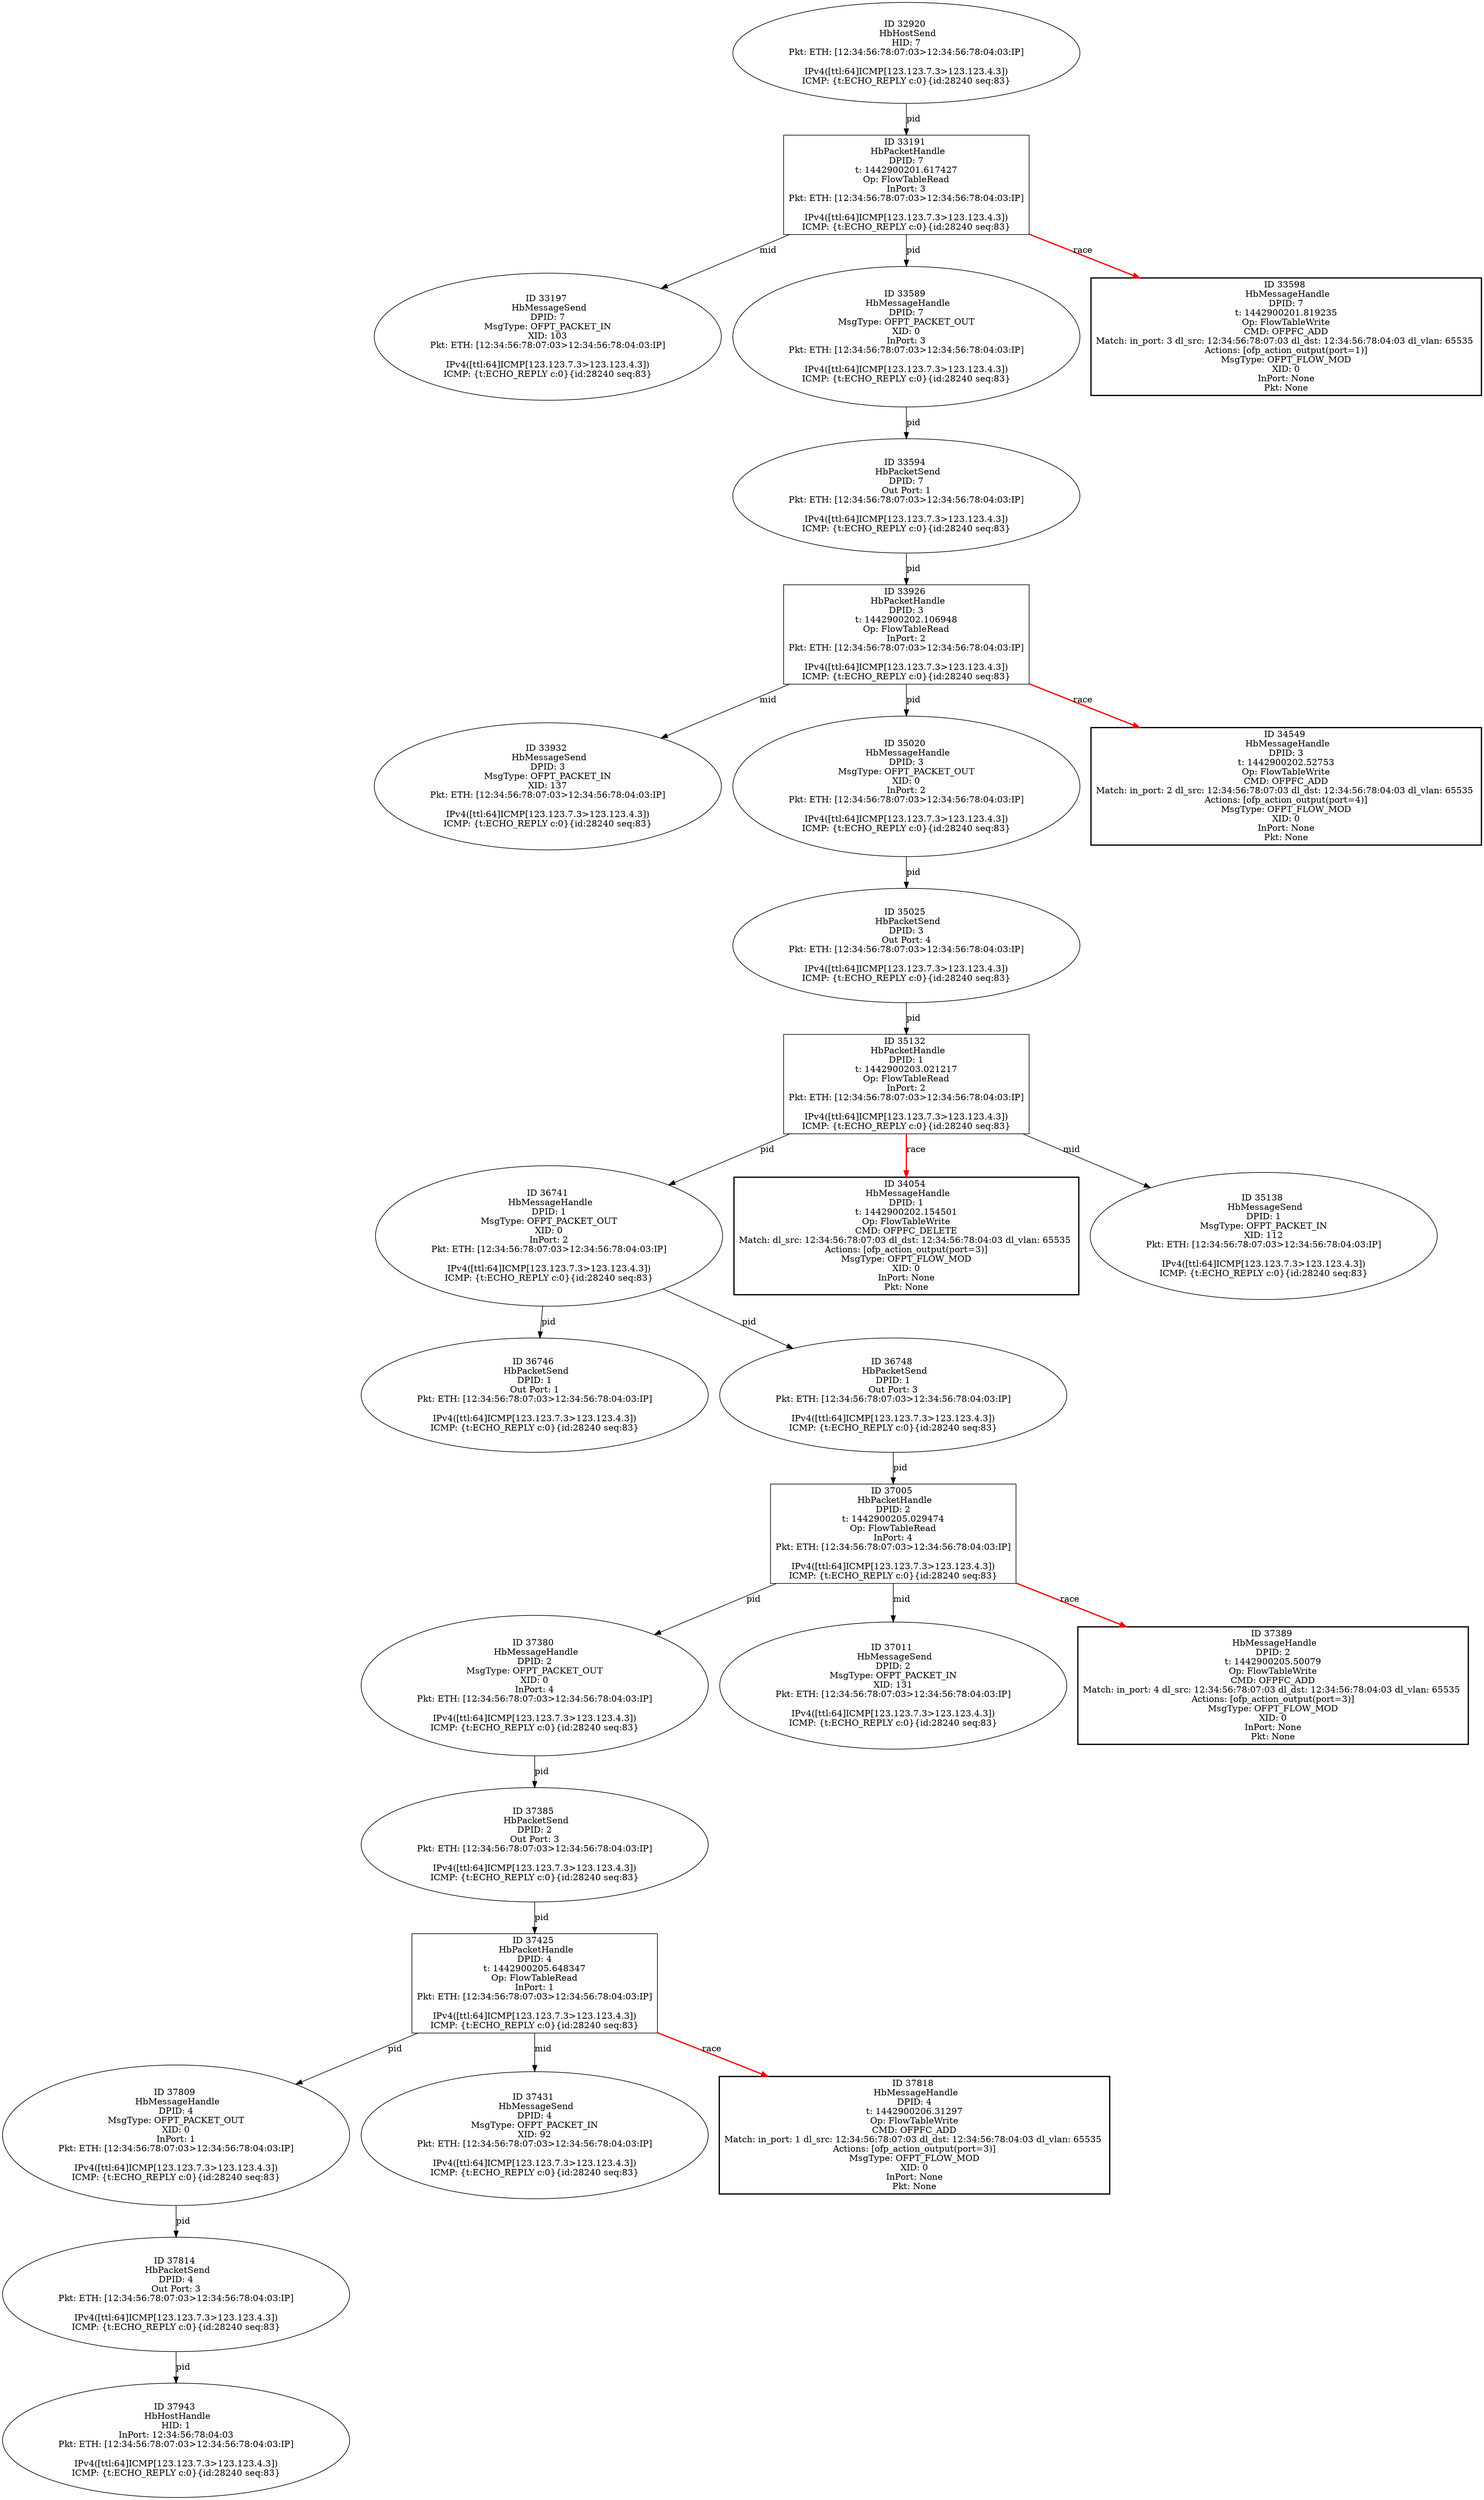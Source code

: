 strict digraph G {
37380 [shape=oval, event=<hb_events.HbMessageHandle object at 0x10fb43b50>, label="ID 37380 
 HbMessageHandle
DPID: 2
MsgType: OFPT_PACKET_OUT
XID: 0
InPort: 4
Pkt: ETH: [12:34:56:78:07:03>12:34:56:78:04:03:IP]

IPv4([ttl:64]ICMP[123.123.7.3>123.123.4.3])
ICMP: {t:ECHO_REPLY c:0}{id:28240 seq:83}"];
36741 [shape=oval, event=<hb_events.HbMessageHandle object at 0x10f80ea90>, label="ID 36741 
 HbMessageHandle
DPID: 1
MsgType: OFPT_PACKET_OUT
XID: 0
InPort: 2
Pkt: ETH: [12:34:56:78:07:03>12:34:56:78:04:03:IP]

IPv4([ttl:64]ICMP[123.123.7.3>123.123.4.3])
ICMP: {t:ECHO_REPLY c:0}{id:28240 seq:83}"];
33926 [shape=box, event=<hb_events.HbPacketHandle object at 0x10ed95c10>, label="ID 33926 
 HbPacketHandle
DPID: 3
t: 1442900202.106948
Op: FlowTableRead
InPort: 2
Pkt: ETH: [12:34:56:78:07:03>12:34:56:78:04:03:IP]

IPv4([ttl:64]ICMP[123.123.7.3>123.123.4.3])
ICMP: {t:ECHO_REPLY c:0}{id:28240 seq:83}"];
37385 [shape=oval, event=<hb_events.HbPacketSend object at 0x10fb61150>, label="ID 37385 
 HbPacketSend
DPID: 2
Out Port: 3
Pkt: ETH: [12:34:56:78:07:03>12:34:56:78:04:03:IP]

IPv4([ttl:64]ICMP[123.123.7.3>123.123.4.3])
ICMP: {t:ECHO_REPLY c:0}{id:28240 seq:83}"];
36746 [shape=oval, event=<hb_events.HbPacketSend object at 0x10f81ae50>, label="ID 36746 
 HbPacketSend
DPID: 1
Out Port: 1
Pkt: ETH: [12:34:56:78:07:03>12:34:56:78:04:03:IP]

IPv4([ttl:64]ICMP[123.123.7.3>123.123.4.3])
ICMP: {t:ECHO_REPLY c:0}{id:28240 seq:83}"];
36748 [shape=oval, event=<hb_events.HbPacketSend object at 0x10f81af90>, label="ID 36748 
 HbPacketSend
DPID: 1
Out Port: 3
Pkt: ETH: [12:34:56:78:07:03>12:34:56:78:04:03:IP]

IPv4([ttl:64]ICMP[123.123.7.3>123.123.4.3])
ICMP: {t:ECHO_REPLY c:0}{id:28240 seq:83}"];
37005 [shape=box, event=<hb_events.HbPacketHandle object at 0x10f97ae90>, label="ID 37005 
 HbPacketHandle
DPID: 2
t: 1442900205.029474
Op: FlowTableRead
InPort: 4
Pkt: ETH: [12:34:56:78:07:03>12:34:56:78:04:03:IP]

IPv4([ttl:64]ICMP[123.123.7.3>123.123.4.3])
ICMP: {t:ECHO_REPLY c:0}{id:28240 seq:83}"];
37011 [shape=oval, event=<hb_events.HbMessageSend object at 0x10f97a8d0>, label="ID 37011 
 HbMessageSend
DPID: 2
MsgType: OFPT_PACKET_IN
XID: 131
Pkt: ETH: [12:34:56:78:07:03>12:34:56:78:04:03:IP]

IPv4([ttl:64]ICMP[123.123.7.3>123.123.4.3])
ICMP: {t:ECHO_REPLY c:0}{id:28240 seq:83}"];
32920 [shape=oval, event=<hb_events.HbHostSend object at 0x10ebdfa10>, label="ID 32920 
 HbHostSend
HID: 7
Pkt: ETH: [12:34:56:78:07:03>12:34:56:78:04:03:IP]

IPv4([ttl:64]ICMP[123.123.7.3>123.123.4.3])
ICMP: {t:ECHO_REPLY c:0}{id:28240 seq:83}"];
34054 [shape=box, style=bold, event=<hb_events.HbMessageHandle object at 0x10edda450>, label="ID 34054 
 HbMessageHandle
DPID: 1
t: 1442900202.154501
Op: FlowTableWrite
CMD: OFPFC_DELETE
Match: dl_src: 12:34:56:78:07:03 dl_dst: 12:34:56:78:04:03 dl_vlan: 65535 
Actions: [ofp_action_output(port=3)]
MsgType: OFPT_FLOW_MOD
XID: 0
InPort: None
Pkt: None"];
33191 [shape=box, event=<hb_events.HbPacketHandle object at 0x10ec4c390>, label="ID 33191 
 HbPacketHandle
DPID: 7
t: 1442900201.617427
Op: FlowTableRead
InPort: 3
Pkt: ETH: [12:34:56:78:07:03>12:34:56:78:04:03:IP]

IPv4([ttl:64]ICMP[123.123.7.3>123.123.4.3])
ICMP: {t:ECHO_REPLY c:0}{id:28240 seq:83}"];
33197 [shape=oval, event=<hb_events.HbMessageSend object at 0x10ec3b210>, label="ID 33197 
 HbMessageSend
DPID: 7
MsgType: OFPT_PACKET_IN
XID: 103
Pkt: ETH: [12:34:56:78:07:03>12:34:56:78:04:03:IP]

IPv4([ttl:64]ICMP[123.123.7.3>123.123.4.3])
ICMP: {t:ECHO_REPLY c:0}{id:28240 seq:83}"];
37809 [shape=oval, event=<hb_events.HbMessageHandle object at 0x10fe174d0>, label="ID 37809 
 HbMessageHandle
DPID: 4
MsgType: OFPT_PACKET_OUT
XID: 0
InPort: 1
Pkt: ETH: [12:34:56:78:07:03>12:34:56:78:04:03:IP]

IPv4([ttl:64]ICMP[123.123.7.3>123.123.4.3])
ICMP: {t:ECHO_REPLY c:0}{id:28240 seq:83}"];
33589 [shape=oval, event=<hb_events.HbMessageHandle object at 0x10ece99d0>, label="ID 33589 
 HbMessageHandle
DPID: 7
MsgType: OFPT_PACKET_OUT
XID: 0
InPort: 3
Pkt: ETH: [12:34:56:78:07:03>12:34:56:78:04:03:IP]

IPv4([ttl:64]ICMP[123.123.7.3>123.123.4.3])
ICMP: {t:ECHO_REPLY c:0}{id:28240 seq:83}"];
37814 [shape=oval, event=<hb_events.HbPacketSend object at 0x10fe1e390>, label="ID 37814 
 HbPacketSend
DPID: 4
Out Port: 3
Pkt: ETH: [12:34:56:78:07:03>12:34:56:78:04:03:IP]

IPv4([ttl:64]ICMP[123.123.7.3>123.123.4.3])
ICMP: {t:ECHO_REPLY c:0}{id:28240 seq:83}"];
37943 [shape=oval, event=<hb_events.HbHostHandle object at 0x10ff07d50>, label="ID 37943 
 HbHostHandle
HID: 1
InPort: 12:34:56:78:04:03
Pkt: ETH: [12:34:56:78:07:03>12:34:56:78:04:03:IP]

IPv4([ttl:64]ICMP[123.123.7.3>123.123.4.3])
ICMP: {t:ECHO_REPLY c:0}{id:28240 seq:83}"];
33594 [shape=oval, event=<hb_events.HbPacketSend object at 0x10ece9ed0>, label="ID 33594 
 HbPacketSend
DPID: 7
Out Port: 1
Pkt: ETH: [12:34:56:78:07:03>12:34:56:78:04:03:IP]

IPv4([ttl:64]ICMP[123.123.7.3>123.123.4.3])
ICMP: {t:ECHO_REPLY c:0}{id:28240 seq:83}"];
35132 [shape=box, event=<hb_events.HbPacketHandle object at 0x10f0bb990>, label="ID 35132 
 HbPacketHandle
DPID: 1
t: 1442900203.021217
Op: FlowTableRead
InPort: 2
Pkt: ETH: [12:34:56:78:07:03>12:34:56:78:04:03:IP]

IPv4([ttl:64]ICMP[123.123.7.3>123.123.4.3])
ICMP: {t:ECHO_REPLY c:0}{id:28240 seq:83}"];
33598 [shape=box, style=bold, event=<hb_events.HbMessageHandle object at 0x10ecee290>, label="ID 33598 
 HbMessageHandle
DPID: 7
t: 1442900201.819235
Op: FlowTableWrite
CMD: OFPFC_ADD
Match: in_port: 3 dl_src: 12:34:56:78:07:03 dl_dst: 12:34:56:78:04:03 dl_vlan: 65535 
Actions: [ofp_action_output(port=1)]
MsgType: OFPT_FLOW_MOD
XID: 0
InPort: None
Pkt: None"];
35138 [shape=oval, event=<hb_events.HbMessageSend object at 0x10f0c7110>, label="ID 35138 
 HbMessageSend
DPID: 1
MsgType: OFPT_PACKET_IN
XID: 112
Pkt: ETH: [12:34:56:78:07:03>12:34:56:78:04:03:IP]

IPv4([ttl:64]ICMP[123.123.7.3>123.123.4.3])
ICMP: {t:ECHO_REPLY c:0}{id:28240 seq:83}"];
33932 [shape=oval, event=<hb_events.HbMessageSend object at 0x10eda11d0>, label="ID 33932 
 HbMessageSend
DPID: 3
MsgType: OFPT_PACKET_IN
XID: 137
Pkt: ETH: [12:34:56:78:07:03>12:34:56:78:04:03:IP]

IPv4([ttl:64]ICMP[123.123.7.3>123.123.4.3])
ICMP: {t:ECHO_REPLY c:0}{id:28240 seq:83}"];
37431 [shape=oval, event=<hb_events.HbMessageSend object at 0x10fb6e490>, label="ID 37431 
 HbMessageSend
DPID: 4
MsgType: OFPT_PACKET_IN
XID: 92
Pkt: ETH: [12:34:56:78:07:03>12:34:56:78:04:03:IP]

IPv4([ttl:64]ICMP[123.123.7.3>123.123.4.3])
ICMP: {t:ECHO_REPLY c:0}{id:28240 seq:83}"];
35020 [shape=oval, event=<hb_events.HbMessageHandle object at 0x10f06c050>, label="ID 35020 
 HbMessageHandle
DPID: 3
MsgType: OFPT_PACKET_OUT
XID: 0
InPort: 2
Pkt: ETH: [12:34:56:78:07:03>12:34:56:78:04:03:IP]

IPv4([ttl:64]ICMP[123.123.7.3>123.123.4.3])
ICMP: {t:ECHO_REPLY c:0}{id:28240 seq:83}"];
37389 [shape=box, style=bold, event=<hb_events.HbMessageHandle object at 0x10fb74350>, label="ID 37389 
 HbMessageHandle
DPID: 2
t: 1442900205.50079
Op: FlowTableWrite
CMD: OFPFC_ADD
Match: in_port: 4 dl_src: 12:34:56:78:07:03 dl_dst: 12:34:56:78:04:03 dl_vlan: 65535 
Actions: [ofp_action_output(port=3)]
MsgType: OFPT_FLOW_MOD
XID: 0
InPort: None
Pkt: None"];
35025 [shape=oval, event=<hb_events.HbPacketSend object at 0x10f08d590>, label="ID 35025 
 HbPacketSend
DPID: 3
Out Port: 4
Pkt: ETH: [12:34:56:78:07:03>12:34:56:78:04:03:IP]

IPv4([ttl:64]ICMP[123.123.7.3>123.123.4.3])
ICMP: {t:ECHO_REPLY c:0}{id:28240 seq:83}"];
37425 [shape=box, event=<hb_events.HbPacketHandle object at 0x10fb89b90>, label="ID 37425 
 HbPacketHandle
DPID: 4
t: 1442900205.648347
Op: FlowTableRead
InPort: 1
Pkt: ETH: [12:34:56:78:07:03>12:34:56:78:04:03:IP]

IPv4([ttl:64]ICMP[123.123.7.3>123.123.4.3])
ICMP: {t:ECHO_REPLY c:0}{id:28240 seq:83}"];
37818 [shape=box, style=bold, event=<hb_events.HbMessageHandle object at 0x10fe44e90>, label="ID 37818 
 HbMessageHandle
DPID: 4
t: 1442900206.31297
Op: FlowTableWrite
CMD: OFPFC_ADD
Match: in_port: 1 dl_src: 12:34:56:78:07:03 dl_dst: 12:34:56:78:04:03 dl_vlan: 65535 
Actions: [ofp_action_output(port=3)]
MsgType: OFPT_FLOW_MOD
XID: 0
InPort: None
Pkt: None"];
34549 [shape=box, style=bold, event=<hb_events.HbMessageHandle object at 0x10ef02150>, label="ID 34549 
 HbMessageHandle
DPID: 3
t: 1442900202.52753
Op: FlowTableWrite
CMD: OFPFC_ADD
Match: in_port: 2 dl_src: 12:34:56:78:07:03 dl_dst: 12:34:56:78:04:03 dl_vlan: 65535 
Actions: [ofp_action_output(port=4)]
MsgType: OFPT_FLOW_MOD
XID: 0
InPort: None
Pkt: None"];
37380 -> 37385  [rel=pid, label=pid];
36741 -> 36746  [rel=pid, label=pid];
36741 -> 36748  [rel=pid, label=pid];
33926 -> 33932  [rel=mid, label=mid];
33926 -> 35020  [rel=pid, label=pid];
33926 -> 34549  [harmful=True, color=red, style=bold, rel=race, label=race];
37385 -> 37425  [rel=pid, label=pid];
36748 -> 37005  [rel=pid, label=pid];
37005 -> 37011  [rel=mid, label=mid];
37005 -> 37380  [rel=pid, label=pid];
37005 -> 37389  [harmful=True, color=red, style=bold, rel=race, label=race];
32920 -> 33191  [rel=pid, label=pid];
33191 -> 33197  [rel=mid, label=mid];
33191 -> 33598  [harmful=True, color=red, style=bold, rel=race, label=race];
33191 -> 33589  [rel=pid, label=pid];
37809 -> 37814  [rel=pid, label=pid];
33589 -> 33594  [rel=pid, label=pid];
37814 -> 37943  [rel=pid, label=pid];
33594 -> 33926  [rel=pid, label=pid];
35132 -> 35138  [rel=mid, label=mid];
35132 -> 36741  [rel=pid, label=pid];
35132 -> 34054  [harmful=True, color=red, style=bold, rel=race, label=race];
35020 -> 35025  [rel=pid, label=pid];
35025 -> 35132  [rel=pid, label=pid];
37425 -> 37809  [rel=pid, label=pid];
37425 -> 37818  [harmful=True, color=red, style=bold, rel=race, label=race];
37425 -> 37431  [rel=mid, label=mid];
}

